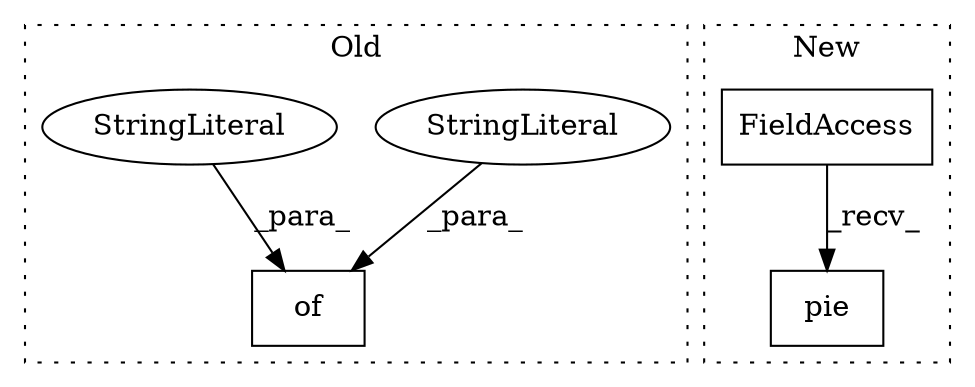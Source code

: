 digraph G {
subgraph cluster0 {
1 [label="of" a="32" s="7372,7468" l="3,1" shape="box"];
3 [label="StringLiteral" a="45" s="7417" l="6" shape="ellipse"];
4 [label="StringLiteral" a="45" s="7457" l="6" shape="ellipse"];
label = "Old";
style="dotted";
}
subgraph cluster1 {
2 [label="pie" a="32" s="6617,6659" l="4,1" shape="box"];
5 [label="FieldAccess" a="22" s="6608" l="8" shape="box"];
label = "New";
style="dotted";
}
3 -> 1 [label="_para_"];
4 -> 1 [label="_para_"];
5 -> 2 [label="_recv_"];
}